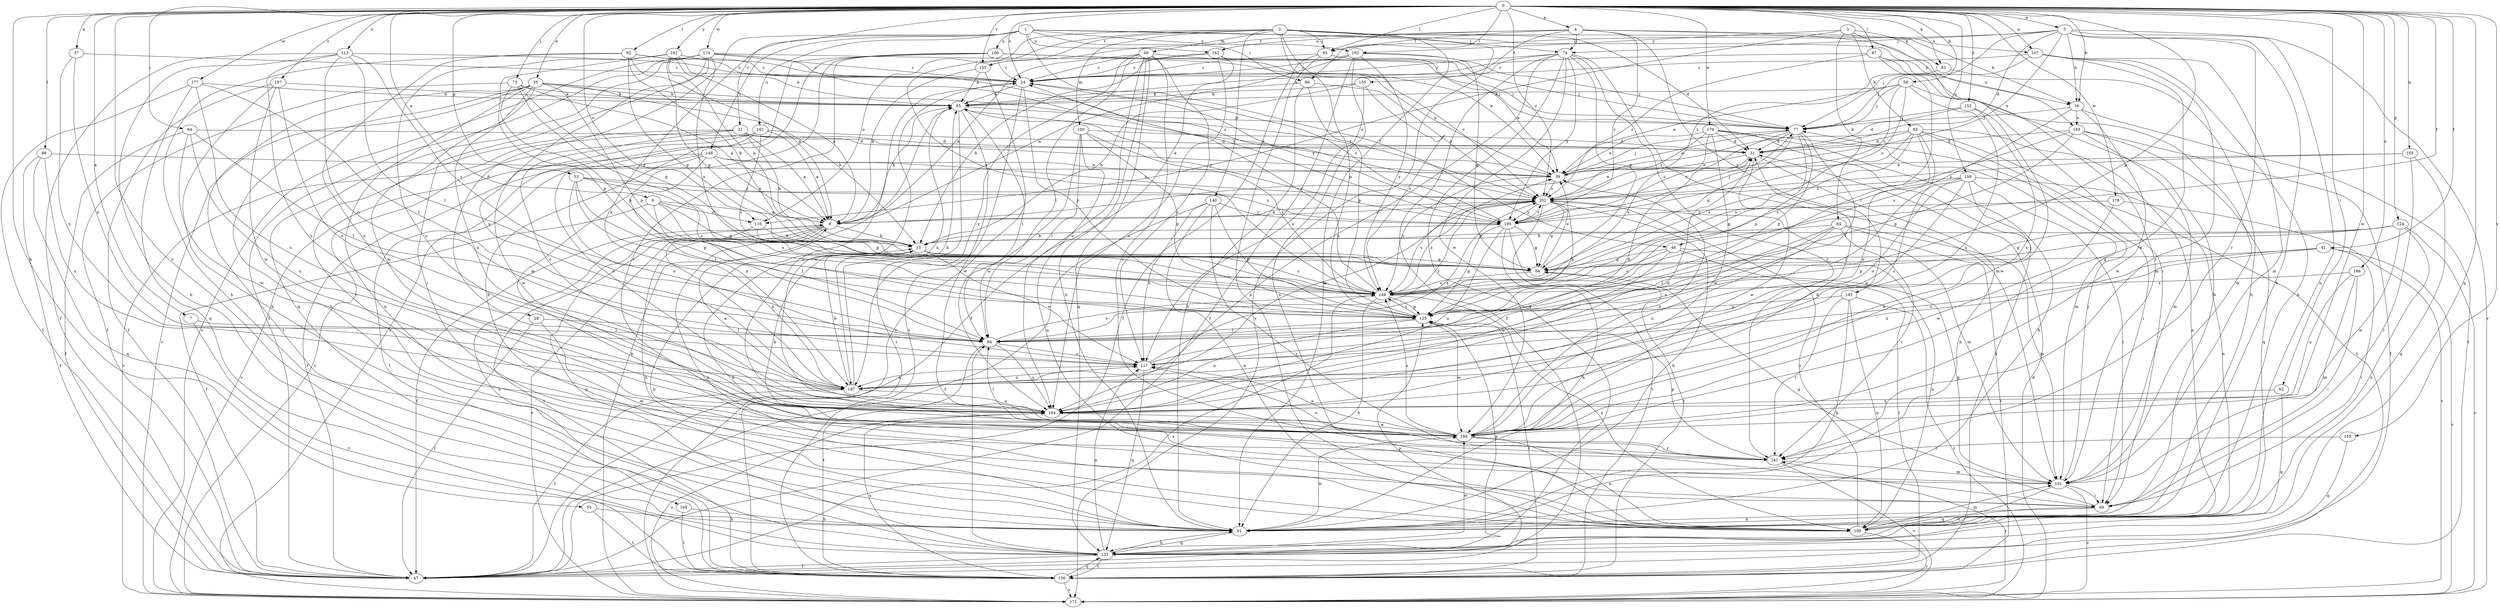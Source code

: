strict digraph  {
0;
1;
2;
3;
4;
5;
6;
7;
8;
14;
15;
21;
24;
28;
31;
35;
37;
39;
41;
46;
47;
53;
54;
55;
58;
61;
62;
64;
66;
69;
73;
74;
77;
81;
83;
84;
85;
87;
88;
92;
93;
94;
99;
100;
101;
105;
107;
109;
113;
116;
117;
124;
125;
133;
140;
141;
148;
149;
152;
153;
155;
156;
159;
160;
161;
162;
163;
164;
165;
169;
171;
174;
176;
177;
178;
180;
186;
187;
191;
192;
193;
195;
197;
202;
0 -> 4  [label=a];
0 -> 5  [label=a];
0 -> 6  [label=a];
0 -> 7  [label=a];
0 -> 14  [label=b];
0 -> 21  [label=c];
0 -> 24  [label=c];
0 -> 35  [label=e];
0 -> 37  [label=e];
0 -> 41  [label=f];
0 -> 46  [label=f];
0 -> 53  [label=g];
0 -> 55  [label=h];
0 -> 58  [label=h];
0 -> 62  [label=i];
0 -> 64  [label=i];
0 -> 66  [label=i];
0 -> 73  [label=j];
0 -> 81  [label=k];
0 -> 87  [label=l];
0 -> 88  [label=l];
0 -> 92  [label=l];
0 -> 93  [label=l];
0 -> 105  [label=n];
0 -> 107  [label=n];
0 -> 113  [label=o];
0 -> 116  [label=o];
0 -> 124  [label=p];
0 -> 125  [label=p];
0 -> 133  [label=q];
0 -> 152  [label=t];
0 -> 153  [label=t];
0 -> 159  [label=u];
0 -> 165  [label=v];
0 -> 169  [label=v];
0 -> 174  [label=w];
0 -> 176  [label=w];
0 -> 177  [label=w];
0 -> 178  [label=w];
0 -> 180  [label=w];
0 -> 186  [label=x];
0 -> 191  [label=y];
0 -> 197  [label=z];
0 -> 202  [label=z];
1 -> 14  [label=b];
1 -> 28  [label=d];
1 -> 46  [label=f];
1 -> 66  [label=i];
1 -> 74  [label=j];
1 -> 148  [label=s];
1 -> 160  [label=u];
1 -> 161  [label=u];
1 -> 162  [label=u];
1 -> 187  [label=x];
1 -> 192  [label=y];
2 -> 14  [label=b];
2 -> 31  [label=d];
2 -> 39  [label=e];
2 -> 61  [label=h];
2 -> 93  [label=l];
2 -> 99  [label=m];
2 -> 100  [label=m];
2 -> 116  [label=o];
2 -> 125  [label=p];
2 -> 140  [label=r];
2 -> 149  [label=s];
2 -> 153  [label=t];
2 -> 171  [label=v];
3 -> 69  [label=i];
3 -> 81  [label=k];
3 -> 83  [label=k];
3 -> 84  [label=k];
3 -> 116  [label=o];
3 -> 192  [label=y];
4 -> 74  [label=j];
4 -> 93  [label=l];
4 -> 107  [label=n];
4 -> 153  [label=t];
4 -> 155  [label=t];
4 -> 162  [label=u];
4 -> 163  [label=u];
4 -> 193  [label=y];
4 -> 195  [label=y];
5 -> 14  [label=b];
5 -> 31  [label=d];
5 -> 39  [label=e];
5 -> 61  [label=h];
5 -> 74  [label=j];
5 -> 77  [label=j];
5 -> 93  [label=l];
5 -> 109  [label=n];
5 -> 141  [label=r];
5 -> 171  [label=v];
6 -> 8  [label=a];
6 -> 47  [label=f];
6 -> 54  [label=g];
6 -> 94  [label=l];
6 -> 116  [label=o];
6 -> 149  [label=s];
7 -> 94  [label=l];
7 -> 156  [label=t];
8 -> 15  [label=b];
8 -> 47  [label=f];
8 -> 61  [label=h];
8 -> 85  [label=k];
8 -> 109  [label=n];
8 -> 133  [label=q];
8 -> 156  [label=t];
8 -> 171  [label=v];
8 -> 202  [label=z];
14 -> 77  [label=j];
14 -> 149  [label=s];
14 -> 156  [label=t];
14 -> 163  [label=u];
14 -> 180  [label=w];
15 -> 54  [label=g];
15 -> 117  [label=o];
15 -> 149  [label=s];
21 -> 8  [label=a];
21 -> 15  [label=b];
21 -> 31  [label=d];
21 -> 39  [label=e];
21 -> 141  [label=r];
21 -> 171  [label=v];
21 -> 187  [label=x];
24 -> 85  [label=k];
24 -> 125  [label=p];
24 -> 156  [label=t];
24 -> 180  [label=w];
24 -> 195  [label=y];
28 -> 47  [label=f];
28 -> 94  [label=l];
28 -> 101  [label=m];
31 -> 39  [label=e];
31 -> 61  [label=h];
31 -> 180  [label=w];
31 -> 202  [label=z];
35 -> 15  [label=b];
35 -> 61  [label=h];
35 -> 85  [label=k];
35 -> 109  [label=n];
35 -> 125  [label=p];
35 -> 156  [label=t];
35 -> 164  [label=u];
35 -> 171  [label=v];
35 -> 180  [label=w];
35 -> 202  [label=z];
37 -> 24  [label=c];
37 -> 117  [label=o];
37 -> 187  [label=x];
39 -> 77  [label=j];
39 -> 85  [label=k];
39 -> 149  [label=s];
39 -> 202  [label=z];
41 -> 54  [label=g];
41 -> 69  [label=i];
41 -> 117  [label=o];
41 -> 171  [label=v];
41 -> 187  [label=x];
46 -> 54  [label=g];
46 -> 109  [label=n];
46 -> 149  [label=s];
46 -> 156  [label=t];
46 -> 164  [label=u];
47 -> 125  [label=p];
47 -> 149  [label=s];
53 -> 94  [label=l];
53 -> 117  [label=o];
53 -> 125  [label=p];
53 -> 149  [label=s];
53 -> 195  [label=y];
53 -> 202  [label=z];
54 -> 39  [label=e];
54 -> 149  [label=s];
55 -> 61  [label=h];
55 -> 156  [label=t];
58 -> 39  [label=e];
58 -> 77  [label=j];
58 -> 85  [label=k];
58 -> 101  [label=m];
58 -> 164  [label=u];
58 -> 195  [label=y];
58 -> 202  [label=z];
61 -> 133  [label=q];
61 -> 180  [label=w];
62 -> 133  [label=q];
62 -> 164  [label=u];
64 -> 31  [label=d];
64 -> 47  [label=f];
64 -> 94  [label=l];
64 -> 164  [label=u];
64 -> 180  [label=w];
66 -> 61  [label=h];
66 -> 85  [label=k];
66 -> 125  [label=p];
66 -> 202  [label=z];
69 -> 15  [label=b];
69 -> 54  [label=g];
69 -> 61  [label=h];
69 -> 109  [label=n];
73 -> 8  [label=a];
73 -> 47  [label=f];
73 -> 54  [label=g];
73 -> 85  [label=k];
73 -> 125  [label=p];
73 -> 149  [label=s];
74 -> 24  [label=c];
74 -> 47  [label=f];
74 -> 54  [label=g];
74 -> 85  [label=k];
74 -> 101  [label=m];
74 -> 133  [label=q];
74 -> 141  [label=r];
74 -> 164  [label=u];
74 -> 180  [label=w];
74 -> 195  [label=y];
77 -> 31  [label=d];
77 -> 39  [label=e];
77 -> 54  [label=g];
77 -> 94  [label=l];
77 -> 125  [label=p];
77 -> 149  [label=s];
77 -> 195  [label=y];
81 -> 61  [label=h];
81 -> 202  [label=z];
83 -> 8  [label=a];
83 -> 31  [label=d];
83 -> 69  [label=i];
83 -> 109  [label=n];
83 -> 125  [label=p];
83 -> 149  [label=s];
83 -> 156  [label=t];
83 -> 164  [label=u];
83 -> 187  [label=x];
84 -> 15  [label=b];
84 -> 94  [label=l];
84 -> 101  [label=m];
84 -> 117  [label=o];
84 -> 141  [label=r];
84 -> 156  [label=t];
84 -> 164  [label=u];
85 -> 77  [label=j];
85 -> 94  [label=l];
85 -> 156  [label=t];
85 -> 180  [label=w];
85 -> 187  [label=x];
85 -> 195  [label=y];
87 -> 24  [label=c];
87 -> 61  [label=h];
87 -> 94  [label=l];
87 -> 101  [label=m];
87 -> 202  [label=z];
88 -> 39  [label=e];
88 -> 47  [label=f];
88 -> 133  [label=q];
88 -> 187  [label=x];
92 -> 8  [label=a];
92 -> 15  [label=b];
92 -> 24  [label=c];
92 -> 54  [label=g];
92 -> 61  [label=h];
92 -> 164  [label=u];
92 -> 202  [label=z];
93 -> 24  [label=c];
93 -> 39  [label=e];
93 -> 47  [label=f];
93 -> 109  [label=n];
94 -> 117  [label=o];
94 -> 149  [label=s];
94 -> 156  [label=t];
94 -> 164  [label=u];
99 -> 8  [label=a];
99 -> 24  [label=c];
99 -> 61  [label=h];
99 -> 94  [label=l];
99 -> 117  [label=o];
99 -> 133  [label=q];
99 -> 141  [label=r];
99 -> 164  [label=u];
99 -> 187  [label=x];
99 -> 202  [label=z];
100 -> 31  [label=d];
100 -> 94  [label=l];
100 -> 109  [label=n];
100 -> 125  [label=p];
100 -> 149  [label=s];
100 -> 164  [label=u];
101 -> 54  [label=g];
101 -> 69  [label=i];
101 -> 77  [label=j];
101 -> 133  [label=q];
101 -> 171  [label=v];
105 -> 39  [label=e];
105 -> 69  [label=i];
105 -> 133  [label=q];
105 -> 202  [label=z];
107 -> 24  [label=c];
107 -> 61  [label=h];
107 -> 77  [label=j];
107 -> 101  [label=m];
107 -> 141  [label=r];
107 -> 180  [label=w];
109 -> 15  [label=b];
109 -> 101  [label=m];
109 -> 171  [label=v];
109 -> 202  [label=z];
113 -> 24  [label=c];
113 -> 47  [label=f];
113 -> 61  [label=h];
113 -> 94  [label=l];
113 -> 117  [label=o];
113 -> 149  [label=s];
113 -> 164  [label=u];
116 -> 15  [label=b];
116 -> 54  [label=g];
116 -> 187  [label=x];
117 -> 31  [label=d];
117 -> 133  [label=q];
117 -> 187  [label=x];
117 -> 202  [label=z];
124 -> 15  [label=b];
124 -> 54  [label=g];
124 -> 109  [label=n];
124 -> 125  [label=p];
124 -> 171  [label=v];
124 -> 180  [label=w];
125 -> 94  [label=l];
125 -> 149  [label=s];
125 -> 156  [label=t];
125 -> 164  [label=u];
125 -> 180  [label=w];
133 -> 8  [label=a];
133 -> 47  [label=f];
133 -> 61  [label=h];
133 -> 94  [label=l];
133 -> 117  [label=o];
133 -> 125  [label=p];
133 -> 156  [label=t];
133 -> 180  [label=w];
140 -> 47  [label=f];
140 -> 69  [label=i];
140 -> 109  [label=n];
140 -> 117  [label=o];
140 -> 125  [label=p];
140 -> 195  [label=y];
141 -> 101  [label=m];
141 -> 117  [label=o];
141 -> 125  [label=p];
141 -> 171  [label=v];
148 -> 8  [label=a];
148 -> 39  [label=e];
148 -> 47  [label=f];
148 -> 156  [label=t];
148 -> 171  [label=v];
148 -> 187  [label=x];
148 -> 202  [label=z];
149 -> 24  [label=c];
149 -> 61  [label=h];
149 -> 109  [label=n];
149 -> 125  [label=p];
149 -> 202  [label=z];
152 -> 31  [label=d];
152 -> 77  [label=j];
152 -> 180  [label=w];
152 -> 187  [label=x];
153 -> 8  [label=a];
153 -> 85  [label=k];
153 -> 171  [label=v];
155 -> 15  [label=b];
155 -> 85  [label=k];
155 -> 117  [label=o];
155 -> 149  [label=s];
156 -> 133  [label=q];
156 -> 164  [label=u];
156 -> 171  [label=v];
159 -> 54  [label=g];
159 -> 69  [label=i];
159 -> 94  [label=l];
159 -> 109  [label=n];
159 -> 117  [label=o];
159 -> 180  [label=w];
159 -> 187  [label=x];
159 -> 202  [label=z];
160 -> 24  [label=c];
160 -> 39  [label=e];
160 -> 61  [label=h];
160 -> 77  [label=j];
160 -> 101  [label=m];
160 -> 141  [label=r];
160 -> 171  [label=v];
161 -> 8  [label=a];
161 -> 31  [label=d];
161 -> 149  [label=s];
161 -> 164  [label=u];
161 -> 171  [label=v];
161 -> 180  [label=w];
162 -> 15  [label=b];
162 -> 24  [label=c];
162 -> 47  [label=f];
162 -> 77  [label=j];
162 -> 164  [label=u];
163 -> 31  [label=d];
163 -> 47  [label=f];
163 -> 101  [label=m];
163 -> 125  [label=p];
163 -> 133  [label=q];
163 -> 149  [label=s];
164 -> 8  [label=a];
164 -> 31  [label=d];
164 -> 180  [label=w];
165 -> 133  [label=q];
165 -> 141  [label=r];
169 -> 61  [label=h];
169 -> 156  [label=t];
171 -> 31  [label=d];
171 -> 85  [label=k];
171 -> 141  [label=r];
171 -> 164  [label=u];
174 -> 24  [label=c];
174 -> 47  [label=f];
174 -> 69  [label=i];
174 -> 77  [label=j];
174 -> 133  [label=q];
174 -> 149  [label=s];
174 -> 171  [label=v];
174 -> 187  [label=x];
174 -> 195  [label=y];
176 -> 31  [label=d];
176 -> 39  [label=e];
176 -> 61  [label=h];
176 -> 101  [label=m];
176 -> 149  [label=s];
176 -> 156  [label=t];
176 -> 180  [label=w];
176 -> 202  [label=z];
177 -> 47  [label=f];
177 -> 85  [label=k];
177 -> 94  [label=l];
177 -> 133  [label=q];
177 -> 164  [label=u];
178 -> 171  [label=v];
178 -> 180  [label=w];
178 -> 195  [label=y];
180 -> 15  [label=b];
180 -> 24  [label=c];
180 -> 31  [label=d];
180 -> 39  [label=e];
180 -> 94  [label=l];
180 -> 109  [label=n];
180 -> 117  [label=o];
180 -> 141  [label=r];
180 -> 149  [label=s];
186 -> 69  [label=i];
186 -> 101  [label=m];
186 -> 149  [label=s];
186 -> 164  [label=u];
187 -> 15  [label=b];
187 -> 39  [label=e];
187 -> 47  [label=f];
187 -> 85  [label=k];
187 -> 117  [label=o];
187 -> 164  [label=u];
191 -> 8  [label=a];
191 -> 15  [label=b];
191 -> 24  [label=c];
191 -> 54  [label=g];
191 -> 85  [label=k];
191 -> 125  [label=p];
191 -> 164  [label=u];
192 -> 8  [label=a];
192 -> 24  [label=c];
192 -> 47  [label=f];
192 -> 54  [label=g];
192 -> 77  [label=j];
192 -> 109  [label=n];
192 -> 149  [label=s];
193 -> 61  [label=h];
193 -> 109  [label=n];
193 -> 125  [label=p];
193 -> 141  [label=r];
193 -> 171  [label=v];
195 -> 15  [label=b];
195 -> 24  [label=c];
195 -> 54  [label=g];
195 -> 61  [label=h];
195 -> 77  [label=j];
195 -> 125  [label=p];
195 -> 156  [label=t];
195 -> 164  [label=u];
195 -> 202  [label=z];
197 -> 47  [label=f];
197 -> 61  [label=h];
197 -> 85  [label=k];
197 -> 180  [label=w];
197 -> 187  [label=x];
202 -> 8  [label=a];
202 -> 54  [label=g];
202 -> 61  [label=h];
202 -> 94  [label=l];
202 -> 101  [label=m];
202 -> 125  [label=p];
202 -> 149  [label=s];
202 -> 156  [label=t];
202 -> 195  [label=y];
}
